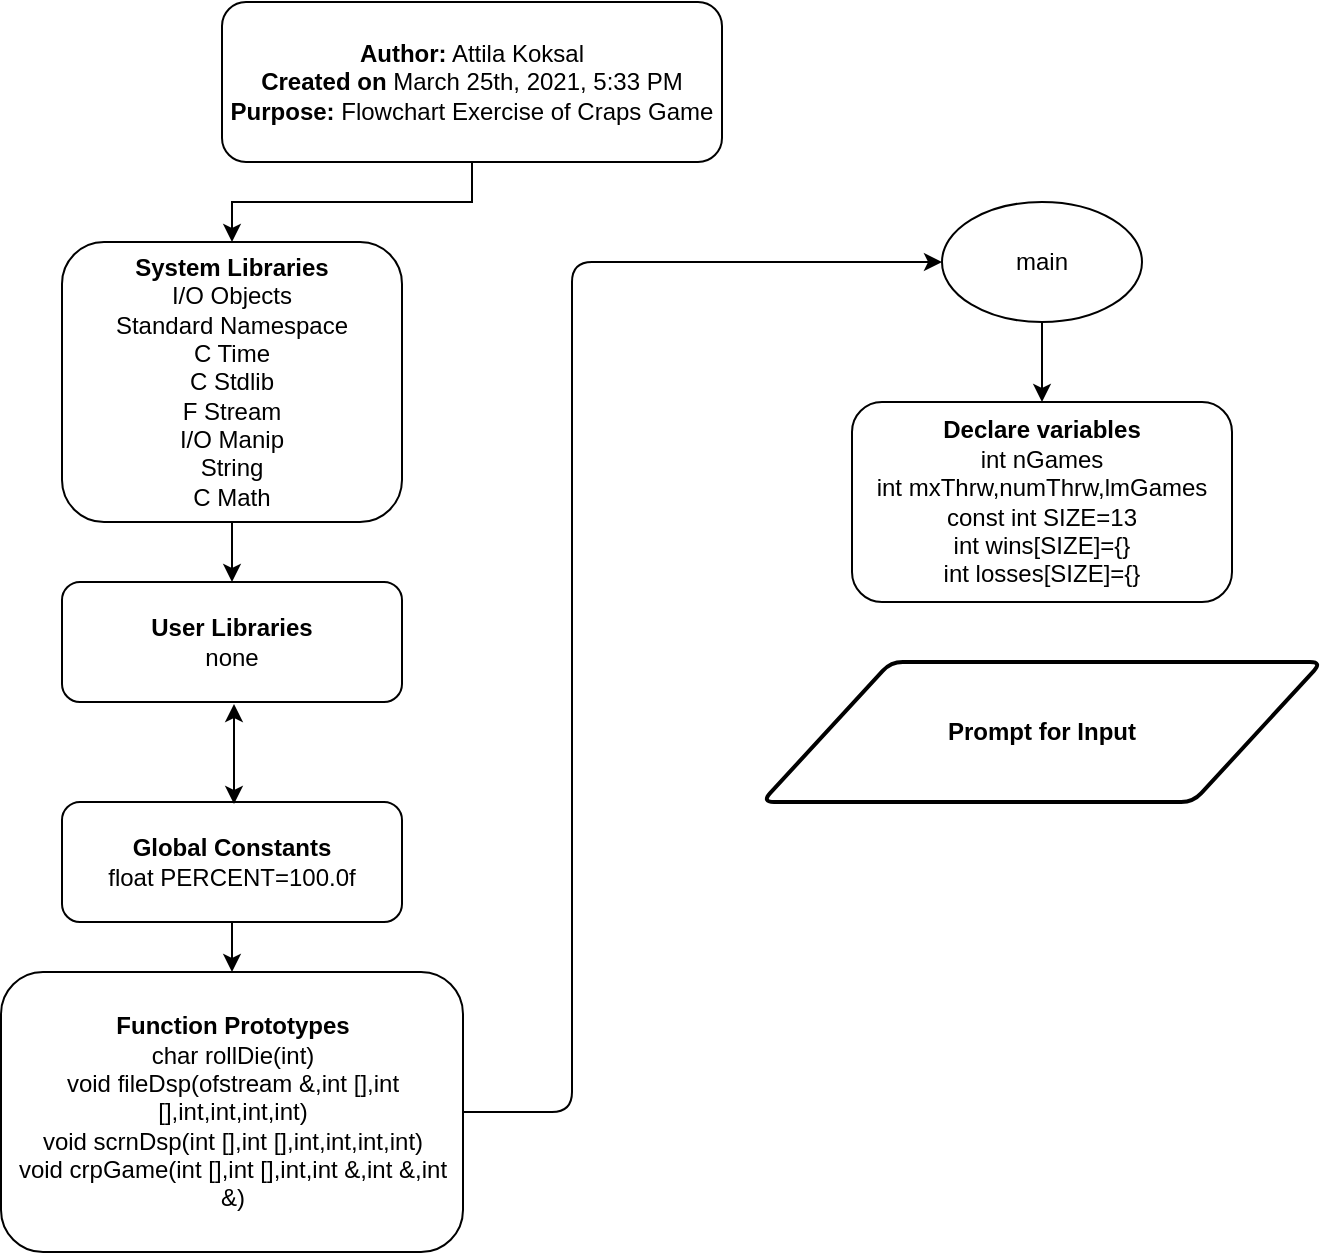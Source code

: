 <mxfile version="14.5.1" type="device"><diagram id="C5RBs43oDa-KdzZeNtuy" name="Page-1"><mxGraphModel dx="1038" dy="580" grid="1" gridSize="10" guides="1" tooltips="1" connect="1" arrows="1" fold="1" page="1" pageScale="1" pageWidth="827" pageHeight="1169" math="0" shadow="0"><root><mxCell id="WIyWlLk6GJQsqaUBKTNV-0"/><mxCell id="WIyWlLk6GJQsqaUBKTNV-1" parent="WIyWlLk6GJQsqaUBKTNV-0"/><mxCell id="A4RTOoCLaP5nwwJ5r5Nx-16" value="" style="edgeStyle=orthogonalEdgeStyle;rounded=0;orthogonalLoop=1;jettySize=auto;html=1;" edge="1" parent="WIyWlLk6GJQsqaUBKTNV-1" source="A4RTOoCLaP5nwwJ5r5Nx-14" target="A4RTOoCLaP5nwwJ5r5Nx-15"><mxGeometry relative="1" as="geometry"/></mxCell><mxCell id="A4RTOoCLaP5nwwJ5r5Nx-14" value="&lt;b&gt;Author:&lt;/b&gt; Attila Koksal&lt;br&gt;&lt;b&gt;Created on&lt;/b&gt; March 25th, 2021, 5:33 PM&lt;br&gt;&lt;b&gt;Purpose:&lt;/b&gt; Flowchart Exercise of Craps Game" style="rounded=1;whiteSpace=wrap;html=1;" vertex="1" parent="WIyWlLk6GJQsqaUBKTNV-1"><mxGeometry x="120" y="30" width="250" height="80" as="geometry"/></mxCell><mxCell id="A4RTOoCLaP5nwwJ5r5Nx-19" value="" style="edgeStyle=orthogonalEdgeStyle;rounded=0;orthogonalLoop=1;jettySize=auto;html=1;" edge="1" parent="WIyWlLk6GJQsqaUBKTNV-1" source="A4RTOoCLaP5nwwJ5r5Nx-15" target="A4RTOoCLaP5nwwJ5r5Nx-18"><mxGeometry relative="1" as="geometry"/></mxCell><mxCell id="A4RTOoCLaP5nwwJ5r5Nx-15" value="&lt;b&gt;System Libraries&lt;/b&gt;&lt;br&gt;I/O Objects&lt;br&gt;Standard Namespace&lt;br&gt;C Time&lt;br&gt;C Stdlib&lt;br&gt;F Stream&lt;br&gt;I/O Manip&lt;br&gt;String&lt;br&gt;C Math" style="rounded=1;whiteSpace=wrap;html=1;" vertex="1" parent="WIyWlLk6GJQsqaUBKTNV-1"><mxGeometry x="40" y="150" width="170" height="140" as="geometry"/></mxCell><mxCell id="A4RTOoCLaP5nwwJ5r5Nx-18" value="&lt;b&gt;User Libraries&lt;/b&gt;&lt;br&gt;none" style="rounded=1;whiteSpace=wrap;html=1;" vertex="1" parent="WIyWlLk6GJQsqaUBKTNV-1"><mxGeometry x="40" y="320" width="170" height="60" as="geometry"/></mxCell><mxCell id="A4RTOoCLaP5nwwJ5r5Nx-23" value="" style="edgeStyle=orthogonalEdgeStyle;rounded=0;orthogonalLoop=1;jettySize=auto;html=1;" edge="1" parent="WIyWlLk6GJQsqaUBKTNV-1" source="A4RTOoCLaP5nwwJ5r5Nx-20" target="A4RTOoCLaP5nwwJ5r5Nx-22"><mxGeometry relative="1" as="geometry"/></mxCell><mxCell id="A4RTOoCLaP5nwwJ5r5Nx-20" value="&lt;b&gt;Global Constants&lt;/b&gt;&lt;br&gt;float PERCENT=100.0f" style="rounded=1;whiteSpace=wrap;html=1;" vertex="1" parent="WIyWlLk6GJQsqaUBKTNV-1"><mxGeometry x="40" y="430" width="170" height="60" as="geometry"/></mxCell><mxCell id="A4RTOoCLaP5nwwJ5r5Nx-21" value="" style="endArrow=classic;startArrow=classic;html=1;" edge="1" parent="WIyWlLk6GJQsqaUBKTNV-1"><mxGeometry width="50" height="50" relative="1" as="geometry"><mxPoint x="126" y="431" as="sourcePoint"/><mxPoint x="126" y="381" as="targetPoint"/><Array as="points"><mxPoint x="126" y="411"/></Array></mxGeometry></mxCell><mxCell id="A4RTOoCLaP5nwwJ5r5Nx-22" value="&lt;b&gt;Function Prototypes&lt;/b&gt;&lt;br&gt;char rollDie(int)&lt;br&gt;void fileDsp(ofstream &amp;amp;,int [],int [],int,int,int,int)&lt;br&gt;void scrnDsp(int [],int [],int,int,int,int)&lt;br&gt;void crpGame(int [],int [],int,int &amp;amp;,int &amp;amp;,int &amp;amp;)" style="rounded=1;whiteSpace=wrap;html=1;" vertex="1" parent="WIyWlLk6GJQsqaUBKTNV-1"><mxGeometry x="9.5" y="515" width="231" height="140" as="geometry"/></mxCell><mxCell id="A4RTOoCLaP5nwwJ5r5Nx-29" value="" style="edgeStyle=orthogonalEdgeStyle;rounded=0;orthogonalLoop=1;jettySize=auto;html=1;" edge="1" parent="WIyWlLk6GJQsqaUBKTNV-1" source="A4RTOoCLaP5nwwJ5r5Nx-24" target="A4RTOoCLaP5nwwJ5r5Nx-28"><mxGeometry relative="1" as="geometry"/></mxCell><mxCell id="A4RTOoCLaP5nwwJ5r5Nx-24" value="main" style="ellipse;whiteSpace=wrap;html=1;" vertex="1" parent="WIyWlLk6GJQsqaUBKTNV-1"><mxGeometry x="480" y="130" width="100" height="60" as="geometry"/></mxCell><mxCell id="A4RTOoCLaP5nwwJ5r5Nx-27" value="" style="edgeStyle=elbowEdgeStyle;elbow=horizontal;endArrow=classic;html=1;exitX=1;exitY=0.5;exitDx=0;exitDy=0;" edge="1" parent="WIyWlLk6GJQsqaUBKTNV-1" source="A4RTOoCLaP5nwwJ5r5Nx-22"><mxGeometry width="50" height="50" relative="1" as="geometry"><mxPoint x="260" y="590" as="sourcePoint"/><mxPoint x="480" y="160" as="targetPoint"/><Array as="points"><mxPoint x="295" y="160"/></Array></mxGeometry></mxCell><mxCell id="A4RTOoCLaP5nwwJ5r5Nx-28" value="&lt;b&gt;Declare variables&lt;br&gt;&lt;/b&gt;int nGames&lt;br&gt;int mxThrw,numThrw,lmGames&lt;br&gt;const int SIZE=13&lt;br&gt;int wins[SIZE]={}&lt;br&gt;int losses[SIZE]={}" style="rounded=1;whiteSpace=wrap;html=1;" vertex="1" parent="WIyWlLk6GJQsqaUBKTNV-1"><mxGeometry x="435" y="230" width="190" height="100" as="geometry"/></mxCell><mxCell id="A4RTOoCLaP5nwwJ5r5Nx-31" value="&lt;b&gt;Prompt for Input&lt;/b&gt;&lt;br&gt;" style="shape=parallelogram;html=1;strokeWidth=2;perimeter=parallelogramPerimeter;whiteSpace=wrap;rounded=1;arcSize=12;size=0.23;" vertex="1" parent="WIyWlLk6GJQsqaUBKTNV-1"><mxGeometry x="390" y="360" width="280" height="70" as="geometry"/></mxCell></root></mxGraphModel></diagram></mxfile>